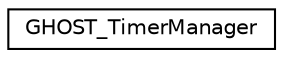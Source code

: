 digraph G
{
  edge [fontname="Helvetica",fontsize="10",labelfontname="Helvetica",labelfontsize="10"];
  node [fontname="Helvetica",fontsize="10",shape=record];
  rankdir=LR;
  Node1 [label="GHOST_TimerManager",height=0.2,width=0.4,color="black", fillcolor="white", style="filled",URL="$d2/db5/classGHOST__TimerManager.html"];
}
